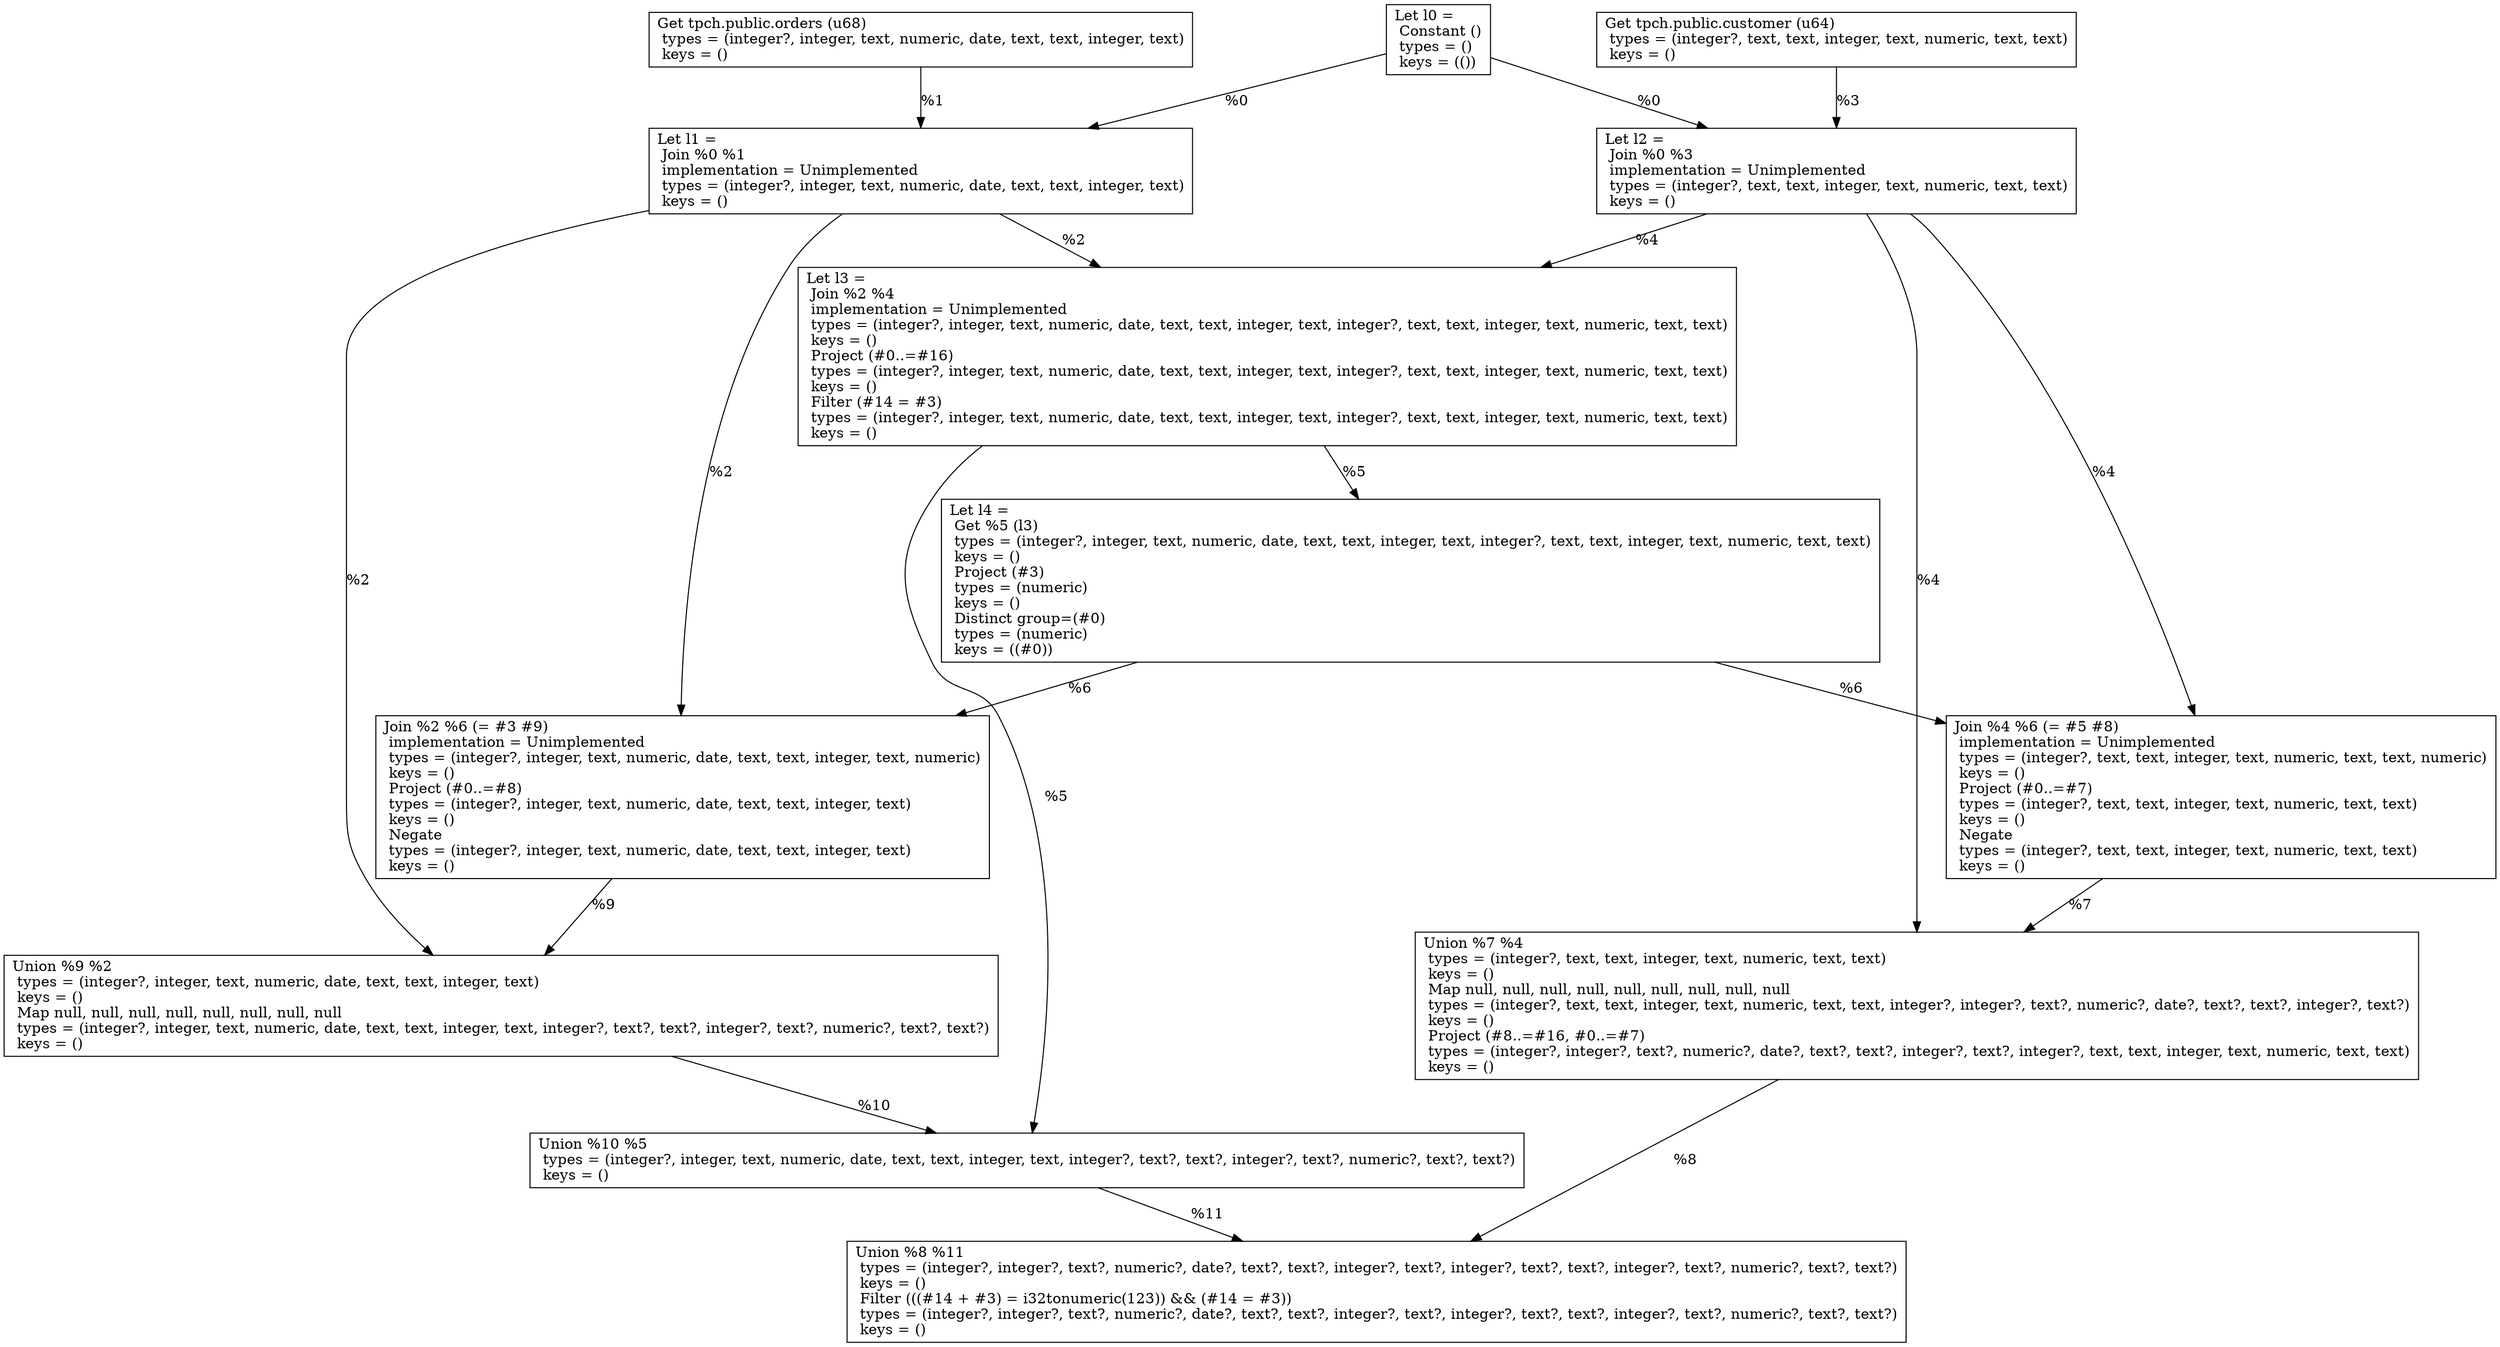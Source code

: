digraph G {
    node0 [shape = record, label="Let l0 =\l Constant ()\l  types = ()\l  keys = (())\l"]
    node1 [shape = record, label=" Get tpch.public.orders (u68)\l  types = (integer?, integer, text, numeric, date, text, text, integer, text)\l  keys = ()\l"]
    node2 [shape = record, label="Let l1 =\l Join %0 %1\l  implementation = Unimplemented\l  types = (integer?, integer, text, numeric, date, text, text, integer, text)\l  keys = ()\l"]
    node3 [shape = record, label=" Get tpch.public.customer (u64)\l  types = (integer?, text, text, integer, text, numeric, text, text)\l  keys = ()\l"]
    node4 [shape = record, label="Let l2 =\l Join %0 %3\l  implementation = Unimplemented\l  types = (integer?, text, text, integer, text, numeric, text, text)\l  keys = ()\l"]
    node5 [shape = record, label="Let l3 =\l Join %2 %4\l  implementation = Unimplemented\l  types = (integer?, integer, text, numeric, date, text, text, integer, text, integer?, text, text, integer, text, numeric, text, text)\l  keys = ()\l Project (#0..=#16)\l  types = (integer?, integer, text, numeric, date, text, text, integer, text, integer?, text, text, integer, text, numeric, text, text)\l  keys = ()\l Filter (#14 = #3)\l  types = (integer?, integer, text, numeric, date, text, text, integer, text, integer?, text, text, integer, text, numeric, text, text)\l  keys = ()\l"]
    node6 [shape = record, label="Let l4 =\l Get %5 (l3)\l  types = (integer?, integer, text, numeric, date, text, text, integer, text, integer?, text, text, integer, text, numeric, text, text)\l  keys = ()\l Project (#3)\l  types = (numeric)\l  keys = ()\l Distinct group=(#0)\l  types = (numeric)\l  keys = ((#0))\l"]
    node7 [shape = record, label=" Join %4 %6 (= #5 #8)\l  implementation = Unimplemented\l  types = (integer?, text, text, integer, text, numeric, text, text, numeric)\l  keys = ()\l Project (#0..=#7)\l  types = (integer?, text, text, integer, text, numeric, text, text)\l  keys = ()\l Negate\l  types = (integer?, text, text, integer, text, numeric, text, text)\l  keys = ()\l"]
    node8 [shape = record, label=" Union %7 %4\l  types = (integer?, text, text, integer, text, numeric, text, text)\l  keys = ()\l Map null, null, null, null, null, null, null, null, null\l  types = (integer?, text, text, integer, text, numeric, text, text, integer?, integer?, text?, numeric?, date?, text?, text?, integer?, text?)\l  keys = ()\l Project (#8..=#16, #0..=#7)\l  types = (integer?, integer?, text?, numeric?, date?, text?, text?, integer?, text?, integer?, text, text, integer, text, numeric, text, text)\l  keys = ()\l"]
    node9 [shape = record, label=" Join %2 %6 (= #3 #9)\l  implementation = Unimplemented\l  types = (integer?, integer, text, numeric, date, text, text, integer, text, numeric)\l  keys = ()\l Project (#0..=#8)\l  types = (integer?, integer, text, numeric, date, text, text, integer, text)\l  keys = ()\l Negate\l  types = (integer?, integer, text, numeric, date, text, text, integer, text)\l  keys = ()\l"]
    node10 [shape = record, label=" Union %9 %2\l  types = (integer?, integer, text, numeric, date, text, text, integer, text)\l  keys = ()\l Map null, null, null, null, null, null, null, null\l  types = (integer?, integer, text, numeric, date, text, text, integer, text, integer?, text?, text?, integer?, text?, numeric?, text?, text?)\l  keys = ()\l"]
    node11 [shape = record, label=" Union %10 %5\l  types = (integer?, integer, text, numeric, date, text, text, integer, text, integer?, text?, text?, integer?, text?, numeric?, text?, text?)\l  keys = ()\l"]
    node12 [shape = record, label=" Union %8 %11\l  types = (integer?, integer?, text?, numeric?, date?, text?, text?, integer?, text?, integer?, text?, text?, integer?, text?, numeric?, text?, text?)\l  keys = ()\l Filter (((#14 + #3) = i32tonumeric(123)) && (#14 = #3))\l  types = (integer?, integer?, text?, numeric?, date?, text?, text?, integer?, text?, integer?, text?, text?, integer?, text?, numeric?, text?, text?)\l  keys = ()\l"]
    node1 -> node2 [label = "%1\l"]
    node2 -> node9 [label = "%2\l"]
    node4 -> node8 [label = "%4\l"]
    node6 -> node9 [label = "%6\l"]
    node2 -> node10 [label = "%2\l"]
    node0 -> node4 [label = "%0\l"]
    node0 -> node2 [label = "%0\l"]
    node8 -> node12 [label = "%8\l"]
    node11 -> node12 [label = "%11\l"]
    node2 -> node5 [label = "%2\l"]
    node10 -> node11 [label = "%10\l"]
    node6 -> node7 [label = "%6\l"]
    node9 -> node10 [label = "%9\l"]
    node3 -> node4 [label = "%3\l"]
    node4 -> node7 [label = "%4\l"]
    node4 -> node5 [label = "%4\l"]
    node5 -> node6 [label = "%5\l"]
    node5 -> node11 [label = "%5\l"]
    node7 -> node8 [label = "%7\l"]
}
